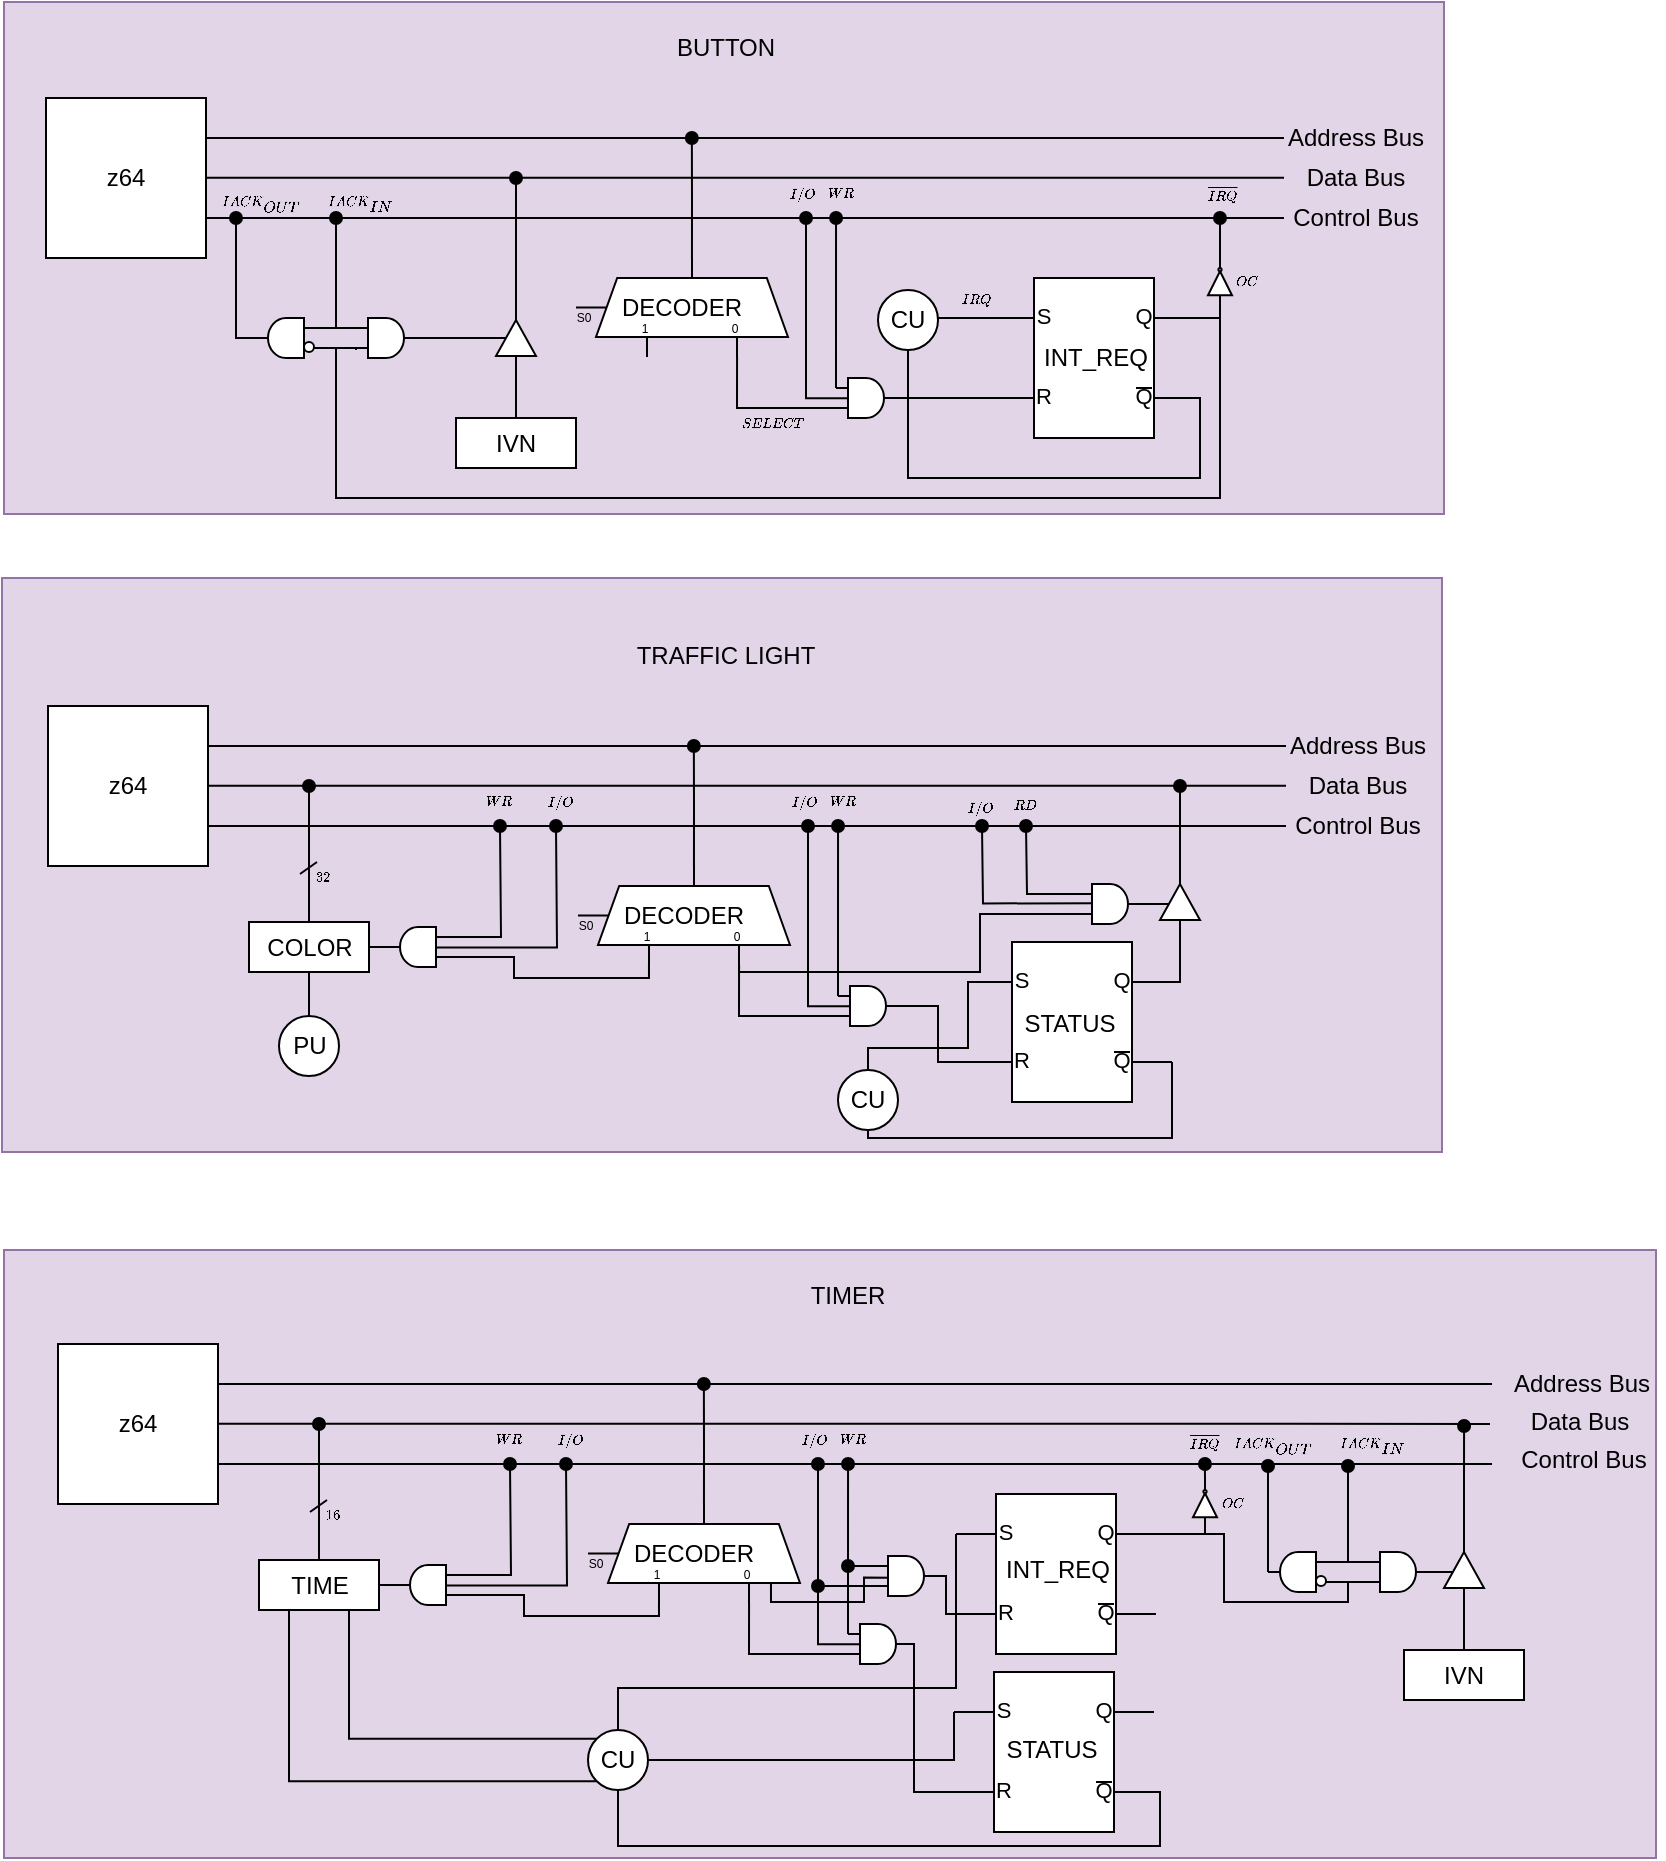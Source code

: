 <mxfile version="24.6.4" type="device">
  <diagram name="Page-1" id="BMsLtdky9-Eu2m9CjBIF">
    <mxGraphModel dx="534" dy="228" grid="0" gridSize="2" guides="1" tooltips="1" connect="1" arrows="1" fold="1" page="0" pageScale="1" pageWidth="850" pageHeight="1100" math="1" shadow="0">
      <root>
        <mxCell id="0" />
        <mxCell id="1" parent="0" />
        <mxCell id="cthAjJGqaLLZOzj8Ev1N-224" value="" style="rounded=0;whiteSpace=wrap;html=1;fillColor=#e1d5e7;strokeColor=#9673a6;" parent="1" vertex="1">
          <mxGeometry x="64" y="736" width="826" height="304" as="geometry" />
        </mxCell>
        <mxCell id="cthAjJGqaLLZOzj8Ev1N-72" value="" style="rounded=0;whiteSpace=wrap;html=1;fillColor=#e1d5e7;strokeColor=#9673a6;" parent="1" vertex="1">
          <mxGeometry x="64" y="112" width="720" height="256" as="geometry" />
        </mxCell>
        <mxCell id="cthAjJGqaLLZOzj8Ev1N-9" style="edgeStyle=orthogonalEdgeStyle;rounded=0;orthogonalLoop=1;jettySize=auto;html=1;exitX=1;exitY=0.75;exitDx=0;exitDy=0;endArrow=none;endFill=0;" parent="1" source="cthAjJGqaLLZOzj8Ev1N-1" edge="1">
          <mxGeometry relative="1" as="geometry">
            <mxPoint x="704" y="220" as="targetPoint" />
          </mxGeometry>
        </mxCell>
        <mxCell id="cthAjJGqaLLZOzj8Ev1N-10" style="edgeStyle=orthogonalEdgeStyle;rounded=0;orthogonalLoop=1;jettySize=auto;html=1;endArrow=none;endFill=0;" parent="1" edge="1">
          <mxGeometry relative="1" as="geometry">
            <mxPoint x="655" y="199.85" as="targetPoint" />
            <mxPoint x="116" y="199.85" as="sourcePoint" />
            <Array as="points">
              <mxPoint x="704" y="199.85" />
            </Array>
          </mxGeometry>
        </mxCell>
        <mxCell id="cthAjJGqaLLZOzj8Ev1N-11" style="edgeStyle=orthogonalEdgeStyle;rounded=0;orthogonalLoop=1;jettySize=auto;html=1;exitX=1;exitY=0.25;exitDx=0;exitDy=0;endArrow=none;endFill=0;" parent="1" source="cthAjJGqaLLZOzj8Ev1N-1" edge="1">
          <mxGeometry relative="1" as="geometry">
            <mxPoint x="704" y="180" as="targetPoint" />
          </mxGeometry>
        </mxCell>
        <mxCell id="cthAjJGqaLLZOzj8Ev1N-1" value="z64" style="rounded=0;whiteSpace=wrap;html=1;" parent="1" vertex="1">
          <mxGeometry x="85" y="160" width="80" height="80" as="geometry" />
        </mxCell>
        <mxCell id="cthAjJGqaLLZOzj8Ev1N-6" value="Address Bus" style="text;html=1;align=center;verticalAlign=middle;whiteSpace=wrap;rounded=0;" parent="1" vertex="1">
          <mxGeometry x="700" y="170" width="80" height="20" as="geometry" />
        </mxCell>
        <mxCell id="cthAjJGqaLLZOzj8Ev1N-7" value="Data Bus" style="text;html=1;align=center;verticalAlign=middle;whiteSpace=wrap;rounded=0;" parent="1" vertex="1">
          <mxGeometry x="700" y="190" width="80" height="20" as="geometry" />
        </mxCell>
        <mxCell id="cthAjJGqaLLZOzj8Ev1N-8" value="Control Bus" style="text;html=1;align=center;verticalAlign=middle;whiteSpace=wrap;rounded=0;" parent="1" vertex="1">
          <mxGeometry x="700" y="210" width="80" height="20" as="geometry" />
        </mxCell>
        <mxCell id="cthAjJGqaLLZOzj8Ev1N-30" style="edgeStyle=orthogonalEdgeStyle;rounded=0;orthogonalLoop=1;jettySize=auto;html=1;endArrow=oval;endFill=1;" parent="1" source="cthAjJGqaLLZOzj8Ev1N-12" edge="1">
          <mxGeometry relative="1" as="geometry">
            <mxPoint x="180.0" y="220" as="targetPoint" />
            <Array as="points">
              <mxPoint x="180" y="280" />
            </Array>
          </mxGeometry>
        </mxCell>
        <mxCell id="cthAjJGqaLLZOzj8Ev1N-12" value="" style="verticalLabelPosition=bottom;shadow=0;dashed=0;align=center;html=1;verticalAlign=top;shape=mxgraph.electrical.logic_gates.logic_gate;operation=and;direction=west;" parent="1" vertex="1">
          <mxGeometry x="190" y="270" width="30" height="20" as="geometry" />
        </mxCell>
        <mxCell id="cthAjJGqaLLZOzj8Ev1N-31" style="edgeStyle=orthogonalEdgeStyle;rounded=0;orthogonalLoop=1;jettySize=auto;html=1;exitX=0;exitY=0.25;exitDx=0;exitDy=0;exitPerimeter=0;endArrow=oval;endFill=1;" parent="1" source="cthAjJGqaLLZOzj8Ev1N-13" edge="1">
          <mxGeometry relative="1" as="geometry">
            <mxPoint x="230" y="220" as="targetPoint" />
            <Array as="points">
              <mxPoint x="230" y="275" />
            </Array>
          </mxGeometry>
        </mxCell>
        <mxCell id="cthAjJGqaLLZOzj8Ev1N-13" value="" style="verticalLabelPosition=bottom;shadow=0;dashed=0;align=center;html=1;verticalAlign=top;shape=mxgraph.electrical.logic_gates.logic_gate;operation=and;direction=east;" parent="1" vertex="1">
          <mxGeometry x="240" y="270" width="30" height="20" as="geometry" />
        </mxCell>
        <mxCell id="cthAjJGqaLLZOzj8Ev1N-18" style="edgeStyle=orthogonalEdgeStyle;rounded=0;orthogonalLoop=1;jettySize=auto;html=1;endArrow=oval;endFill=1;" parent="1" source="cthAjJGqaLLZOzj8Ev1N-15" edge="1">
          <mxGeometry relative="1" as="geometry">
            <mxPoint x="320" y="200" as="targetPoint" />
          </mxGeometry>
        </mxCell>
        <mxCell id="cthAjJGqaLLZOzj8Ev1N-21" style="edgeStyle=orthogonalEdgeStyle;rounded=0;orthogonalLoop=1;jettySize=auto;html=1;exitX=0;exitY=0.5;exitDx=0;exitDy=0;entryX=0.5;entryY=0;entryDx=0;entryDy=0;endArrow=none;endFill=0;" parent="1" source="cthAjJGqaLLZOzj8Ev1N-15" target="cthAjJGqaLLZOzj8Ev1N-19" edge="1">
          <mxGeometry relative="1" as="geometry" />
        </mxCell>
        <mxCell id="cthAjJGqaLLZOzj8Ev1N-15" value="" style="verticalLabelPosition=bottom;shadow=0;dashed=0;align=center;html=1;verticalAlign=top;shape=mxgraph.electrical.logic_gates.buffer2;direction=north;" parent="1" vertex="1">
          <mxGeometry x="310" y="265" width="20" height="30" as="geometry" />
        </mxCell>
        <mxCell id="cthAjJGqaLLZOzj8Ev1N-19" value="IVN" style="rounded=0;whiteSpace=wrap;html=1;" parent="1" vertex="1">
          <mxGeometry x="290" y="320" width="60" height="25" as="geometry" />
        </mxCell>
        <mxCell id="cthAjJGqaLLZOzj8Ev1N-26" value="" style="ellipse;whiteSpace=wrap;html=1;aspect=fixed;" parent="1" vertex="1">
          <mxGeometry x="214" y="282" width="5" height="5" as="geometry" />
        </mxCell>
        <mxCell id="cthAjJGqaLLZOzj8Ev1N-27" style="edgeStyle=orthogonalEdgeStyle;rounded=0;orthogonalLoop=1;jettySize=auto;html=1;exitX=0;exitY=0.75;exitDx=0;exitDy=0;exitPerimeter=0;entryX=0;entryY=0.25;entryDx=0;entryDy=0;entryPerimeter=0;endArrow=none;endFill=0;" parent="1" source="cthAjJGqaLLZOzj8Ev1N-12" target="cthAjJGqaLLZOzj8Ev1N-13" edge="1">
          <mxGeometry relative="1" as="geometry" />
        </mxCell>
        <mxCell id="cthAjJGqaLLZOzj8Ev1N-29" style="edgeStyle=orthogonalEdgeStyle;rounded=0;orthogonalLoop=1;jettySize=auto;html=1;endArrow=none;endFill=0;" parent="1" source="cthAjJGqaLLZOzj8Ev1N-13" edge="1">
          <mxGeometry relative="1" as="geometry">
            <mxPoint x="315" y="280" as="targetPoint" />
          </mxGeometry>
        </mxCell>
        <mxCell id="cthAjJGqaLLZOzj8Ev1N-34" value="$$IACK_{IN}$$" style="text;html=1;align=center;verticalAlign=middle;whiteSpace=wrap;rounded=0;fontSize=6;" parent="1" vertex="1">
          <mxGeometry x="225" y="205" width="35" height="15" as="geometry" />
        </mxCell>
        <mxCell id="cthAjJGqaLLZOzj8Ev1N-35" value="$$IACK_{OUT}$$" style="text;html=1;align=center;verticalAlign=middle;whiteSpace=wrap;rounded=0;fontSize=6;" parent="1" vertex="1">
          <mxGeometry x="175" y="205" width="35" height="15" as="geometry" />
        </mxCell>
        <mxCell id="cthAjJGqaLLZOzj8Ev1N-37" style="edgeStyle=orthogonalEdgeStyle;rounded=0;orthogonalLoop=1;jettySize=auto;html=1;exitX=0;exitY=0.453;exitDx=0;exitDy=0;exitPerimeter=0;endArrow=oval;endFill=1;" parent="1" source="cthAjJGqaLLZOzj8Ev1N-36" edge="1">
          <mxGeometry relative="1" as="geometry">
            <mxPoint x="407.93" y="180" as="targetPoint" />
          </mxGeometry>
        </mxCell>
        <mxCell id="cthAjJGqaLLZOzj8Ev1N-36" value="DECODER" style="shadow=0;dashed=0;align=center;html=1;strokeWidth=1;shape=mxgraph.electrical.abstract.mux2;operation=demux;whiteSpace=wrap;direction=south;" parent="1" vertex="1">
          <mxGeometry x="350" y="240" width="106" height="49.5" as="geometry" />
        </mxCell>
        <mxCell id="cthAjJGqaLLZOzj8Ev1N-40" style="edgeStyle=orthogonalEdgeStyle;rounded=0;orthogonalLoop=1;jettySize=auto;html=1;exitX=0;exitY=0.25;exitDx=0;exitDy=0;exitPerimeter=0;endArrow=oval;endFill=1;" parent="1" source="cthAjJGqaLLZOzj8Ev1N-38" edge="1">
          <mxGeometry relative="1" as="geometry">
            <mxPoint x="480.023" y="220" as="targetPoint" />
            <Array as="points">
              <mxPoint x="480" y="285" />
              <mxPoint x="480" y="285" />
            </Array>
          </mxGeometry>
        </mxCell>
        <mxCell id="cthAjJGqaLLZOzj8Ev1N-41" style="edgeStyle=orthogonalEdgeStyle;rounded=0;orthogonalLoop=1;jettySize=auto;html=1;exitX=0.226;exitY=0.505;exitDx=0;exitDy=0;exitPerimeter=0;endArrow=oval;endFill=1;" parent="1" source="cthAjJGqaLLZOzj8Ev1N-38" edge="1">
          <mxGeometry relative="1" as="geometry">
            <mxPoint x="465" y="220" as="targetPoint" />
            <Array as="points">
              <mxPoint x="465" y="310" />
              <mxPoint x="465" y="220" />
            </Array>
          </mxGeometry>
        </mxCell>
        <mxCell id="cthAjJGqaLLZOzj8Ev1N-38" value="" style="verticalLabelPosition=bottom;shadow=0;dashed=0;align=center;html=1;verticalAlign=top;shape=mxgraph.electrical.logic_gates.logic_gate;operation=and;direction=east;" parent="1" vertex="1">
          <mxGeometry x="480" y="300" width="30" height="20" as="geometry" />
        </mxCell>
        <mxCell id="cthAjJGqaLLZOzj8Ev1N-39" style="edgeStyle=orthogonalEdgeStyle;rounded=0;orthogonalLoop=1;jettySize=auto;html=1;exitX=1;exitY=0.212;exitDx=0;exitDy=3;exitPerimeter=0;entryX=0;entryY=0.75;entryDx=0;entryDy=0;entryPerimeter=0;endArrow=none;endFill=0;" parent="1" source="cthAjJGqaLLZOzj8Ev1N-36" target="cthAjJGqaLLZOzj8Ev1N-38" edge="1">
          <mxGeometry relative="1" as="geometry">
            <Array as="points">
              <mxPoint x="431" y="315" />
            </Array>
          </mxGeometry>
        </mxCell>
        <mxCell id="cthAjJGqaLLZOzj8Ev1N-42" value="$$I/O$$" style="text;html=1;align=center;verticalAlign=middle;whiteSpace=wrap;rounded=0;fontSize=6;" parent="1" vertex="1">
          <mxGeometry x="456" y="200" width="15" height="15" as="geometry" />
        </mxCell>
        <mxCell id="cthAjJGqaLLZOzj8Ev1N-43" value="$$WR$$" style="text;html=1;align=center;verticalAlign=middle;whiteSpace=wrap;rounded=0;fontSize=6;" parent="1" vertex="1">
          <mxGeometry x="475" y="200" width="15" height="15" as="geometry" />
        </mxCell>
        <mxCell id="cthAjJGqaLLZOzj8Ev1N-45" value="CU" style="ellipse;whiteSpace=wrap;html=1;aspect=fixed;" parent="1" vertex="1">
          <mxGeometry x="501" y="256" width="30" height="30" as="geometry" />
        </mxCell>
        <mxCell id="ZX_XIy4q1UFJ7PrPZikp-1" style="edgeStyle=orthogonalEdgeStyle;rounded=0;orthogonalLoop=1;jettySize=auto;html=1;exitX=1;exitY=0.75;exitDx=0;exitDy=0;exitPerimeter=0;entryX=0.5;entryY=1;entryDx=0;entryDy=0;endArrow=none;endFill=0;" edge="1" parent="1" source="cthAjJGqaLLZOzj8Ev1N-47" target="cthAjJGqaLLZOzj8Ev1N-45">
          <mxGeometry relative="1" as="geometry">
            <Array as="points">
              <mxPoint x="662" y="310" />
              <mxPoint x="662" y="350" />
              <mxPoint x="516" y="350" />
            </Array>
          </mxGeometry>
        </mxCell>
        <mxCell id="cthAjJGqaLLZOzj8Ev1N-47" value="" style="verticalLabelPosition=bottom;shadow=0;dashed=0;align=center;html=1;verticalAlign=top;shape=mxgraph.electrical.logic_gates.rs_latch;" parent="1" vertex="1">
          <mxGeometry x="559" y="250" width="100" height="80" as="geometry" />
        </mxCell>
        <mxCell id="cthAjJGqaLLZOzj8Ev1N-48" style="edgeStyle=orthogonalEdgeStyle;rounded=0;orthogonalLoop=1;jettySize=auto;html=1;entryX=0;entryY=0.75;entryDx=0;entryDy=0;entryPerimeter=0;endArrow=none;endFill=0;" parent="1" source="cthAjJGqaLLZOzj8Ev1N-38" target="cthAjJGqaLLZOzj8Ev1N-47" edge="1">
          <mxGeometry relative="1" as="geometry" />
        </mxCell>
        <mxCell id="cthAjJGqaLLZOzj8Ev1N-49" style="edgeStyle=orthogonalEdgeStyle;rounded=0;orthogonalLoop=1;jettySize=auto;html=1;entryX=0;entryY=0.25;entryDx=0;entryDy=0;entryPerimeter=0;endArrow=none;endFill=0;" parent="1" source="cthAjJGqaLLZOzj8Ev1N-45" target="cthAjJGqaLLZOzj8Ev1N-47" edge="1">
          <mxGeometry relative="1" as="geometry">
            <Array as="points">
              <mxPoint x="546" y="270" />
              <mxPoint x="546" y="270" />
            </Array>
          </mxGeometry>
        </mxCell>
        <mxCell id="cthAjJGqaLLZOzj8Ev1N-52" value="$$IRQ$$" style="text;html=1;align=center;verticalAlign=middle;whiteSpace=wrap;rounded=0;fontSize=6;" parent="1" vertex="1">
          <mxGeometry x="543" y="253" width="15" height="15" as="geometry" />
        </mxCell>
        <mxCell id="cthAjJGqaLLZOzj8Ev1N-58" style="edgeStyle=orthogonalEdgeStyle;rounded=0;orthogonalLoop=1;jettySize=auto;html=1;exitX=0;exitY=0.25;exitDx=0;exitDy=0;exitPerimeter=0;entryX=0;entryY=0.8;entryDx=0;entryDy=0;entryPerimeter=0;endArrow=none;endFill=0;" parent="1" source="cthAjJGqaLLZOzj8Ev1N-12" target="cthAjJGqaLLZOzj8Ev1N-13" edge="1">
          <mxGeometry relative="1" as="geometry" />
        </mxCell>
        <mxCell id="cthAjJGqaLLZOzj8Ev1N-62" style="edgeStyle=orthogonalEdgeStyle;rounded=0;orthogonalLoop=1;jettySize=auto;html=1;exitX=0;exitY=0.75;exitDx=0;exitDy=0;exitPerimeter=0;entryX=1;entryY=0.25;entryDx=0;entryDy=0;entryPerimeter=0;endArrow=none;endFill=0;" parent="1" source="cthAjJGqaLLZOzj8Ev1N-13" target="cthAjJGqaLLZOzj8Ev1N-47" edge="1">
          <mxGeometry relative="1" as="geometry">
            <Array as="points">
              <mxPoint x="230" y="285" />
              <mxPoint x="230" y="360" />
              <mxPoint x="672" y="360" />
              <mxPoint x="672" y="270" />
            </Array>
          </mxGeometry>
        </mxCell>
        <mxCell id="cthAjJGqaLLZOzj8Ev1N-67" style="edgeStyle=orthogonalEdgeStyle;rounded=0;orthogonalLoop=1;jettySize=auto;html=1;endArrow=oval;endFill=1;" parent="1" source="cthAjJGqaLLZOzj8Ev1N-63" edge="1">
          <mxGeometry relative="1" as="geometry">
            <mxPoint x="672" y="220" as="targetPoint" />
          </mxGeometry>
        </mxCell>
        <mxCell id="cthAjJGqaLLZOzj8Ev1N-63" value="" style="verticalLabelPosition=bottom;shadow=0;dashed=0;align=center;html=1;verticalAlign=top;shape=mxgraph.electrical.logic_gates.inverter_2;direction=north;" parent="1" vertex="1">
          <mxGeometry x="666" y="242" width="12" height="20" as="geometry" />
        </mxCell>
        <mxCell id="cthAjJGqaLLZOzj8Ev1N-64" style="edgeStyle=orthogonalEdgeStyle;rounded=0;orthogonalLoop=1;jettySize=auto;html=1;exitX=1;exitY=0.25;exitDx=0;exitDy=0;exitPerimeter=0;entryX=0;entryY=0.5;entryDx=0;entryDy=0;entryPerimeter=0;endArrow=none;endFill=0;" parent="1" source="cthAjJGqaLLZOzj8Ev1N-47" target="cthAjJGqaLLZOzj8Ev1N-63" edge="1">
          <mxGeometry relative="1" as="geometry" />
        </mxCell>
        <mxCell id="cthAjJGqaLLZOzj8Ev1N-68" value="$$OC$$" style="text;html=1;align=center;verticalAlign=middle;whiteSpace=wrap;rounded=0;fontSize=6;" parent="1" vertex="1">
          <mxGeometry x="678" y="244.5" width="15" height="15" as="geometry" />
        </mxCell>
        <mxCell id="cthAjJGqaLLZOzj8Ev1N-69" value="$$\overline{IRQ}$$" style="text;html=1;align=center;verticalAlign=middle;whiteSpace=wrap;rounded=0;fontSize=6;" parent="1" vertex="1">
          <mxGeometry x="666" y="200" width="15" height="15" as="geometry" />
        </mxCell>
        <mxCell id="cthAjJGqaLLZOzj8Ev1N-71" value="$$SELECT$$" style="text;html=1;align=center;verticalAlign=middle;whiteSpace=wrap;rounded=0;fontSize=6;" parent="1" vertex="1">
          <mxGeometry x="441" y="315" width="15" height="15" as="geometry" />
        </mxCell>
        <mxCell id="cthAjJGqaLLZOzj8Ev1N-73" value="BUTTON" style="text;html=1;align=center;verticalAlign=middle;whiteSpace=wrap;rounded=0;" parent="1" vertex="1">
          <mxGeometry x="395" y="120" width="60" height="30" as="geometry" />
        </mxCell>
        <mxCell id="cthAjJGqaLLZOzj8Ev1N-74" value="" style="rounded=0;whiteSpace=wrap;html=1;fillColor=#e1d5e7;strokeColor=#9673a6;" parent="1" vertex="1">
          <mxGeometry x="63" y="400" width="720" height="287" as="geometry" />
        </mxCell>
        <mxCell id="cthAjJGqaLLZOzj8Ev1N-75" style="edgeStyle=orthogonalEdgeStyle;rounded=0;orthogonalLoop=1;jettySize=auto;html=1;exitX=1;exitY=0.75;exitDx=0;exitDy=0;endArrow=none;endFill=0;" parent="1" source="cthAjJGqaLLZOzj8Ev1N-78" edge="1">
          <mxGeometry relative="1" as="geometry">
            <mxPoint x="705" y="524" as="targetPoint" />
          </mxGeometry>
        </mxCell>
        <mxCell id="cthAjJGqaLLZOzj8Ev1N-76" style="edgeStyle=orthogonalEdgeStyle;rounded=0;orthogonalLoop=1;jettySize=auto;html=1;endArrow=none;endFill=0;" parent="1" edge="1">
          <mxGeometry relative="1" as="geometry">
            <mxPoint x="656" y="503.85" as="targetPoint" />
            <mxPoint x="117" y="503.85" as="sourcePoint" />
            <Array as="points">
              <mxPoint x="705" y="503.85" />
            </Array>
          </mxGeometry>
        </mxCell>
        <mxCell id="cthAjJGqaLLZOzj8Ev1N-77" style="edgeStyle=orthogonalEdgeStyle;rounded=0;orthogonalLoop=1;jettySize=auto;html=1;exitX=1;exitY=0.25;exitDx=0;exitDy=0;endArrow=none;endFill=0;" parent="1" source="cthAjJGqaLLZOzj8Ev1N-78" edge="1">
          <mxGeometry relative="1" as="geometry">
            <mxPoint x="705" y="484" as="targetPoint" />
          </mxGeometry>
        </mxCell>
        <mxCell id="cthAjJGqaLLZOzj8Ev1N-78" value="z64" style="rounded=0;whiteSpace=wrap;html=1;" parent="1" vertex="1">
          <mxGeometry x="86" y="464" width="80" height="80" as="geometry" />
        </mxCell>
        <mxCell id="cthAjJGqaLLZOzj8Ev1N-79" value="Address Bus" style="text;html=1;align=center;verticalAlign=middle;whiteSpace=wrap;rounded=0;" parent="1" vertex="1">
          <mxGeometry x="701" y="474" width="80" height="20" as="geometry" />
        </mxCell>
        <mxCell id="cthAjJGqaLLZOzj8Ev1N-80" value="Data Bus" style="text;html=1;align=center;verticalAlign=middle;whiteSpace=wrap;rounded=0;" parent="1" vertex="1">
          <mxGeometry x="701" y="494" width="80" height="20" as="geometry" />
        </mxCell>
        <mxCell id="cthAjJGqaLLZOzj8Ev1N-81" value="Control Bus" style="text;html=1;align=center;verticalAlign=middle;whiteSpace=wrap;rounded=0;" parent="1" vertex="1">
          <mxGeometry x="701" y="514" width="80" height="20" as="geometry" />
        </mxCell>
        <mxCell id="cthAjJGqaLLZOzj8Ev1N-121" style="edgeStyle=orthogonalEdgeStyle;rounded=0;orthogonalLoop=1;jettySize=auto;html=1;exitX=1;exitY=0.5;exitDx=0;exitDy=0;exitPerimeter=0;entryX=1;entryY=0.5;entryDx=0;entryDy=0;endArrow=none;endFill=0;" parent="1" source="cthAjJGqaLLZOzj8Ev1N-85" target="cthAjJGqaLLZOzj8Ev1N-117" edge="1">
          <mxGeometry relative="1" as="geometry" />
        </mxCell>
        <mxCell id="cthAjJGqaLLZOzj8Ev1N-125" style="edgeStyle=orthogonalEdgeStyle;rounded=0;orthogonalLoop=1;jettySize=auto;html=1;exitX=0.258;exitY=0.487;exitDx=0;exitDy=0;exitPerimeter=0;endArrow=oval;endFill=1;" parent="1" source="cthAjJGqaLLZOzj8Ev1N-85" edge="1">
          <mxGeometry relative="1" as="geometry">
            <mxPoint x="340" y="524" as="targetPoint" />
          </mxGeometry>
        </mxCell>
        <mxCell id="cthAjJGqaLLZOzj8Ev1N-126" style="edgeStyle=orthogonalEdgeStyle;rounded=0;orthogonalLoop=1;jettySize=auto;html=1;exitX=0;exitY=0.75;exitDx=0;exitDy=0;exitPerimeter=0;endArrow=oval;endFill=1;" parent="1" source="cthAjJGqaLLZOzj8Ev1N-85" edge="1">
          <mxGeometry relative="1" as="geometry">
            <mxPoint x="312" y="524" as="targetPoint" />
          </mxGeometry>
        </mxCell>
        <mxCell id="cthAjJGqaLLZOzj8Ev1N-85" value="" style="verticalLabelPosition=bottom;shadow=0;dashed=0;align=center;html=1;verticalAlign=top;shape=mxgraph.electrical.logic_gates.logic_gate;operation=and;direction=west;" parent="1" vertex="1">
          <mxGeometry x="256" y="574.5" width="30" height="20" as="geometry" />
        </mxCell>
        <mxCell id="cthAjJGqaLLZOzj8Ev1N-95" style="edgeStyle=orthogonalEdgeStyle;rounded=0;orthogonalLoop=1;jettySize=auto;html=1;exitX=0;exitY=0.453;exitDx=0;exitDy=0;exitPerimeter=0;endArrow=oval;endFill=1;" parent="1" source="cthAjJGqaLLZOzj8Ev1N-96" edge="1">
          <mxGeometry relative="1" as="geometry">
            <mxPoint x="408.93" y="484" as="targetPoint" />
          </mxGeometry>
        </mxCell>
        <mxCell id="cthAjJGqaLLZOzj8Ev1N-96" value="DECODER" style="shadow=0;dashed=0;align=center;html=1;strokeWidth=1;shape=mxgraph.electrical.abstract.mux2;operation=demux;whiteSpace=wrap;direction=south;" parent="1" vertex="1">
          <mxGeometry x="351" y="544" width="106" height="49.5" as="geometry" />
        </mxCell>
        <mxCell id="cthAjJGqaLLZOzj8Ev1N-97" style="edgeStyle=orthogonalEdgeStyle;rounded=0;orthogonalLoop=1;jettySize=auto;html=1;exitX=0;exitY=0.25;exitDx=0;exitDy=0;exitPerimeter=0;endArrow=oval;endFill=1;" parent="1" source="cthAjJGqaLLZOzj8Ev1N-99" edge="1">
          <mxGeometry relative="1" as="geometry">
            <mxPoint x="481.023" y="524" as="targetPoint" />
            <Array as="points">
              <mxPoint x="481" y="589" />
              <mxPoint x="481" y="589" />
            </Array>
          </mxGeometry>
        </mxCell>
        <mxCell id="cthAjJGqaLLZOzj8Ev1N-98" style="edgeStyle=orthogonalEdgeStyle;rounded=0;orthogonalLoop=1;jettySize=auto;html=1;exitX=0.226;exitY=0.505;exitDx=0;exitDy=0;exitPerimeter=0;endArrow=oval;endFill=1;" parent="1" source="cthAjJGqaLLZOzj8Ev1N-99" edge="1">
          <mxGeometry relative="1" as="geometry">
            <mxPoint x="466" y="524" as="targetPoint" />
            <Array as="points">
              <mxPoint x="466" y="614" />
              <mxPoint x="466" y="524" />
            </Array>
          </mxGeometry>
        </mxCell>
        <mxCell id="cthAjJGqaLLZOzj8Ev1N-99" value="" style="verticalLabelPosition=bottom;shadow=0;dashed=0;align=center;html=1;verticalAlign=top;shape=mxgraph.electrical.logic_gates.logic_gate;operation=and;direction=east;" parent="1" vertex="1">
          <mxGeometry x="481" y="604" width="30" height="20" as="geometry" />
        </mxCell>
        <mxCell id="cthAjJGqaLLZOzj8Ev1N-100" style="edgeStyle=orthogonalEdgeStyle;rounded=0;orthogonalLoop=1;jettySize=auto;html=1;exitX=1;exitY=0.212;exitDx=0;exitDy=3;exitPerimeter=0;entryX=0;entryY=0.75;entryDx=0;entryDy=0;entryPerimeter=0;endArrow=none;endFill=0;" parent="1" source="cthAjJGqaLLZOzj8Ev1N-96" target="cthAjJGqaLLZOzj8Ev1N-99" edge="1">
          <mxGeometry relative="1" as="geometry">
            <Array as="points">
              <mxPoint x="432" y="619" />
            </Array>
          </mxGeometry>
        </mxCell>
        <mxCell id="cthAjJGqaLLZOzj8Ev1N-101" value="$$I/O$$" style="text;html=1;align=center;verticalAlign=middle;whiteSpace=wrap;rounded=0;fontSize=6;" parent="1" vertex="1">
          <mxGeometry x="457" y="504" width="15" height="15" as="geometry" />
        </mxCell>
        <mxCell id="cthAjJGqaLLZOzj8Ev1N-102" value="$$WR$$" style="text;html=1;align=center;verticalAlign=middle;whiteSpace=wrap;rounded=0;fontSize=6;" parent="1" vertex="1">
          <mxGeometry x="476" y="504" width="15" height="15" as="geometry" />
        </mxCell>
        <mxCell id="cthAjJGqaLLZOzj8Ev1N-103" value="CU" style="ellipse;whiteSpace=wrap;html=1;aspect=fixed;" parent="1" vertex="1">
          <mxGeometry x="481" y="646" width="30" height="30" as="geometry" />
        </mxCell>
        <mxCell id="cthAjJGqaLLZOzj8Ev1N-134" style="edgeStyle=orthogonalEdgeStyle;rounded=0;orthogonalLoop=1;jettySize=auto;html=1;exitX=1;exitY=0.75;exitDx=0;exitDy=0;exitPerimeter=0;entryX=0.5;entryY=1;entryDx=0;entryDy=0;endArrow=none;endFill=0;" parent="1" source="cthAjJGqaLLZOzj8Ev1N-104" target="cthAjJGqaLLZOzj8Ev1N-103" edge="1">
          <mxGeometry relative="1" as="geometry">
            <Array as="points">
              <mxPoint x="648" y="680" />
              <mxPoint x="496" y="680" />
            </Array>
          </mxGeometry>
        </mxCell>
        <mxCell id="cthAjJGqaLLZOzj8Ev1N-104" value="" style="verticalLabelPosition=bottom;shadow=0;dashed=0;align=center;html=1;verticalAlign=top;shape=mxgraph.electrical.logic_gates.rs_latch;" parent="1" vertex="1">
          <mxGeometry x="548" y="582" width="100" height="80" as="geometry" />
        </mxCell>
        <mxCell id="cthAjJGqaLLZOzj8Ev1N-105" style="edgeStyle=orthogonalEdgeStyle;rounded=0;orthogonalLoop=1;jettySize=auto;html=1;entryX=0;entryY=0.75;entryDx=0;entryDy=0;entryPerimeter=0;endArrow=none;endFill=0;" parent="1" source="cthAjJGqaLLZOzj8Ev1N-99" target="cthAjJGqaLLZOzj8Ev1N-104" edge="1">
          <mxGeometry relative="1" as="geometry" />
        </mxCell>
        <mxCell id="cthAjJGqaLLZOzj8Ev1N-106" style="edgeStyle=orthogonalEdgeStyle;rounded=0;orthogonalLoop=1;jettySize=auto;html=1;entryX=0;entryY=0.25;entryDx=0;entryDy=0;entryPerimeter=0;endArrow=none;endFill=0;" parent="1" source="cthAjJGqaLLZOzj8Ev1N-103" target="cthAjJGqaLLZOzj8Ev1N-104" edge="1">
          <mxGeometry relative="1" as="geometry">
            <Array as="points">
              <mxPoint x="496" y="635" />
              <mxPoint x="546" y="635" />
              <mxPoint x="546" y="602" />
            </Array>
          </mxGeometry>
        </mxCell>
        <mxCell id="cthAjJGqaLLZOzj8Ev1N-116" value="TRAFFIC LIGHT" style="text;html=1;align=center;verticalAlign=middle;whiteSpace=wrap;rounded=0;" parent="1" vertex="1">
          <mxGeometry x="353" y="424" width="144" height="30" as="geometry" />
        </mxCell>
        <mxCell id="cthAjJGqaLLZOzj8Ev1N-118" style="edgeStyle=orthogonalEdgeStyle;rounded=0;orthogonalLoop=1;jettySize=auto;html=1;endArrow=oval;endFill=1;" parent="1" source="cthAjJGqaLLZOzj8Ev1N-117" edge="1">
          <mxGeometry relative="1" as="geometry">
            <mxPoint x="216.5" y="504" as="targetPoint" />
          </mxGeometry>
        </mxCell>
        <mxCell id="cthAjJGqaLLZOzj8Ev1N-123" style="edgeStyle=orthogonalEdgeStyle;rounded=0;orthogonalLoop=1;jettySize=auto;html=1;exitX=0.5;exitY=1;exitDx=0;exitDy=0;entryX=0.5;entryY=0;entryDx=0;entryDy=0;endArrow=none;endFill=0;" parent="1" source="cthAjJGqaLLZOzj8Ev1N-117" target="cthAjJGqaLLZOzj8Ev1N-122" edge="1">
          <mxGeometry relative="1" as="geometry" />
        </mxCell>
        <mxCell id="cthAjJGqaLLZOzj8Ev1N-117" value="COLOR" style="rounded=0;whiteSpace=wrap;html=1;" parent="1" vertex="1">
          <mxGeometry x="186.5" y="572" width="60" height="25" as="geometry" />
        </mxCell>
        <mxCell id="cthAjJGqaLLZOzj8Ev1N-119" value="" style="endArrow=none;html=1;rounded=0;" parent="1" edge="1">
          <mxGeometry width="50" height="50" relative="1" as="geometry">
            <mxPoint x="212" y="548" as="sourcePoint" />
            <mxPoint x="220.5" y="542" as="targetPoint" />
          </mxGeometry>
        </mxCell>
        <mxCell id="cthAjJGqaLLZOzj8Ev1N-120" value="$$32$$" style="text;html=1;align=center;verticalAlign=middle;whiteSpace=wrap;rounded=0;fontSize=6;" parent="1" vertex="1">
          <mxGeometry x="216" y="542" width="15" height="15" as="geometry" />
        </mxCell>
        <mxCell id="cthAjJGqaLLZOzj8Ev1N-122" value="PU" style="ellipse;whiteSpace=wrap;html=1;aspect=fixed;" parent="1" vertex="1">
          <mxGeometry x="201.5" y="619" width="30" height="30" as="geometry" />
        </mxCell>
        <mxCell id="cthAjJGqaLLZOzj8Ev1N-124" style="edgeStyle=orthogonalEdgeStyle;rounded=0;orthogonalLoop=1;jettySize=auto;html=1;exitX=1;exitY=0.637;exitDx=0;exitDy=3;exitPerimeter=0;entryX=0;entryY=0.25;entryDx=0;entryDy=0;entryPerimeter=0;endArrow=none;endFill=0;" parent="1" source="cthAjJGqaLLZOzj8Ev1N-96" target="cthAjJGqaLLZOzj8Ev1N-85" edge="1">
          <mxGeometry relative="1" as="geometry">
            <Array as="points">
              <mxPoint x="386" y="600" />
              <mxPoint x="319" y="600" />
              <mxPoint x="319" y="590" />
            </Array>
          </mxGeometry>
        </mxCell>
        <mxCell id="cthAjJGqaLLZOzj8Ev1N-127" value="$$I/O$$" style="text;html=1;align=center;verticalAlign=middle;whiteSpace=wrap;rounded=0;fontSize=6;" parent="1" vertex="1">
          <mxGeometry x="335" y="504" width="15" height="15" as="geometry" />
        </mxCell>
        <mxCell id="cthAjJGqaLLZOzj8Ev1N-128" value="$$WR$$" style="text;html=1;align=center;verticalAlign=middle;whiteSpace=wrap;rounded=0;fontSize=6;" parent="1" vertex="1">
          <mxGeometry x="304" y="504" width="15" height="15" as="geometry" />
        </mxCell>
        <mxCell id="cthAjJGqaLLZOzj8Ev1N-133" style="edgeStyle=orthogonalEdgeStyle;rounded=0;orthogonalLoop=1;jettySize=auto;html=1;endArrow=oval;endFill=1;" parent="1" source="cthAjJGqaLLZOzj8Ev1N-131" edge="1">
          <mxGeometry relative="1" as="geometry">
            <mxPoint x="652" y="504" as="targetPoint" />
          </mxGeometry>
        </mxCell>
        <mxCell id="cthAjJGqaLLZOzj8Ev1N-132" style="edgeStyle=orthogonalEdgeStyle;rounded=0;orthogonalLoop=1;jettySize=auto;html=1;exitX=0;exitY=0.5;exitDx=0;exitDy=0;entryX=1;entryY=0.25;entryDx=0;entryDy=0;entryPerimeter=0;endArrow=none;endFill=0;" parent="1" source="cthAjJGqaLLZOzj8Ev1N-131" target="cthAjJGqaLLZOzj8Ev1N-104" edge="1">
          <mxGeometry relative="1" as="geometry">
            <Array as="points">
              <mxPoint x="652" y="602" />
            </Array>
          </mxGeometry>
        </mxCell>
        <mxCell id="cthAjJGqaLLZOzj8Ev1N-137" style="edgeStyle=orthogonalEdgeStyle;rounded=0;orthogonalLoop=1;jettySize=auto;html=1;endArrow=oval;endFill=1;exitX=0.241;exitY=0.483;exitDx=0;exitDy=0;exitPerimeter=0;" parent="1" source="cthAjJGqaLLZOzj8Ev1N-135" edge="1">
          <mxGeometry relative="1" as="geometry">
            <mxPoint x="553" y="524" as="targetPoint" />
          </mxGeometry>
        </mxCell>
        <mxCell id="cthAjJGqaLLZOzj8Ev1N-138" style="edgeStyle=orthogonalEdgeStyle;rounded=0;orthogonalLoop=1;jettySize=auto;html=1;exitX=0;exitY=0.25;exitDx=0;exitDy=0;exitPerimeter=0;endArrow=oval;endFill=1;" parent="1" source="cthAjJGqaLLZOzj8Ev1N-135" edge="1">
          <mxGeometry relative="1" as="geometry">
            <mxPoint x="575" y="524" as="targetPoint" />
          </mxGeometry>
        </mxCell>
        <mxCell id="cthAjJGqaLLZOzj8Ev1N-135" value="" style="verticalLabelPosition=bottom;shadow=0;dashed=0;align=center;html=1;verticalAlign=top;shape=mxgraph.electrical.logic_gates.logic_gate;operation=and;direction=east;" parent="1" vertex="1">
          <mxGeometry x="602" y="553" width="30" height="20" as="geometry" />
        </mxCell>
        <mxCell id="cthAjJGqaLLZOzj8Ev1N-136" style="edgeStyle=orthogonalEdgeStyle;rounded=0;orthogonalLoop=1;jettySize=auto;html=1;exitX=1;exitY=0.212;exitDx=0;exitDy=3;exitPerimeter=0;entryX=0;entryY=0.75;entryDx=0;entryDy=0;entryPerimeter=0;endArrow=none;endFill=0;" parent="1" source="cthAjJGqaLLZOzj8Ev1N-96" target="cthAjJGqaLLZOzj8Ev1N-135" edge="1">
          <mxGeometry relative="1" as="geometry">
            <Array as="points">
              <mxPoint x="432" y="597" />
              <mxPoint x="552" y="597" />
              <mxPoint x="552" y="568" />
            </Array>
          </mxGeometry>
        </mxCell>
        <mxCell id="cthAjJGqaLLZOzj8Ev1N-139" value="$$I/O$$" style="text;html=1;align=center;verticalAlign=middle;whiteSpace=wrap;rounded=0;fontSize=6;" parent="1" vertex="1">
          <mxGeometry x="545" y="507" width="15" height="15" as="geometry" />
        </mxCell>
        <mxCell id="cthAjJGqaLLZOzj8Ev1N-140" value="$$RD$$" style="text;html=1;align=center;verticalAlign=middle;whiteSpace=wrap;rounded=0;fontSize=6;" parent="1" vertex="1">
          <mxGeometry x="567" y="506" width="15" height="15" as="geometry" />
        </mxCell>
        <mxCell id="cthAjJGqaLLZOzj8Ev1N-141" style="edgeStyle=orthogonalEdgeStyle;rounded=0;orthogonalLoop=1;jettySize=auto;html=1;exitX=1;exitY=0.5;exitDx=0;exitDy=0;exitPerimeter=0;entryX=0.465;entryY=0.275;entryDx=0;entryDy=0;entryPerimeter=0;endArrow=none;endFill=0;" parent="1" source="cthAjJGqaLLZOzj8Ev1N-135" target="cthAjJGqaLLZOzj8Ev1N-131" edge="1">
          <mxGeometry relative="1" as="geometry" />
        </mxCell>
        <mxCell id="cthAjJGqaLLZOzj8Ev1N-131" value="" style="verticalLabelPosition=bottom;shadow=0;dashed=0;align=center;html=1;verticalAlign=top;shape=mxgraph.electrical.logic_gates.buffer2;direction=north;" parent="1" vertex="1">
          <mxGeometry x="642" y="547" width="20" height="30" as="geometry" />
        </mxCell>
        <mxCell id="cthAjJGqaLLZOzj8Ev1N-143" style="edgeStyle=orthogonalEdgeStyle;rounded=0;orthogonalLoop=1;jettySize=auto;html=1;exitX=1;exitY=0.75;exitDx=0;exitDy=0;endArrow=none;endFill=0;" parent="1" source="cthAjJGqaLLZOzj8Ev1N-146" edge="1">
          <mxGeometry relative="1" as="geometry">
            <mxPoint x="808" y="843" as="targetPoint" />
          </mxGeometry>
        </mxCell>
        <mxCell id="cthAjJGqaLLZOzj8Ev1N-144" style="edgeStyle=orthogonalEdgeStyle;rounded=0;orthogonalLoop=1;jettySize=auto;html=1;endArrow=none;endFill=0;" parent="1" edge="1">
          <mxGeometry relative="1" as="geometry">
            <mxPoint x="807" y="823" as="targetPoint" />
            <mxPoint x="122" y="822.85" as="sourcePoint" />
            <Array as="points">
              <mxPoint x="710" y="822.85" />
            </Array>
          </mxGeometry>
        </mxCell>
        <mxCell id="cthAjJGqaLLZOzj8Ev1N-145" style="edgeStyle=orthogonalEdgeStyle;rounded=0;orthogonalLoop=1;jettySize=auto;html=1;exitX=1;exitY=0.25;exitDx=0;exitDy=0;endArrow=none;endFill=0;" parent="1" source="cthAjJGqaLLZOzj8Ev1N-146" edge="1">
          <mxGeometry relative="1" as="geometry">
            <mxPoint x="808" y="803" as="targetPoint" />
          </mxGeometry>
        </mxCell>
        <mxCell id="cthAjJGqaLLZOzj8Ev1N-146" value="z64" style="rounded=0;whiteSpace=wrap;html=1;" parent="1" vertex="1">
          <mxGeometry x="91" y="783" width="80" height="80" as="geometry" />
        </mxCell>
        <mxCell id="cthAjJGqaLLZOzj8Ev1N-147" value="Address Bus" style="text;html=1;align=center;verticalAlign=middle;whiteSpace=wrap;rounded=0;" parent="1" vertex="1">
          <mxGeometry x="813" y="793" width="80" height="20" as="geometry" />
        </mxCell>
        <mxCell id="cthAjJGqaLLZOzj8Ev1N-148" value="Data Bus" style="text;html=1;align=center;verticalAlign=middle;whiteSpace=wrap;rounded=0;" parent="1" vertex="1">
          <mxGeometry x="812" y="812" width="80" height="20" as="geometry" />
        </mxCell>
        <mxCell id="cthAjJGqaLLZOzj8Ev1N-149" value="Control Bus" style="text;html=1;align=center;verticalAlign=middle;whiteSpace=wrap;rounded=0;" parent="1" vertex="1">
          <mxGeometry x="814" y="831" width="80" height="20" as="geometry" />
        </mxCell>
        <mxCell id="cthAjJGqaLLZOzj8Ev1N-150" style="edgeStyle=orthogonalEdgeStyle;rounded=0;orthogonalLoop=1;jettySize=auto;html=1;exitX=1;exitY=0.5;exitDx=0;exitDy=0;exitPerimeter=0;entryX=1;entryY=0.5;entryDx=0;entryDy=0;endArrow=none;endFill=0;" parent="1" source="cthAjJGqaLLZOzj8Ev1N-153" target="cthAjJGqaLLZOzj8Ev1N-170" edge="1">
          <mxGeometry relative="1" as="geometry" />
        </mxCell>
        <mxCell id="cthAjJGqaLLZOzj8Ev1N-151" style="edgeStyle=orthogonalEdgeStyle;rounded=0;orthogonalLoop=1;jettySize=auto;html=1;exitX=0.258;exitY=0.487;exitDx=0;exitDy=0;exitPerimeter=0;endArrow=oval;endFill=1;" parent="1" source="cthAjJGqaLLZOzj8Ev1N-153" edge="1">
          <mxGeometry relative="1" as="geometry">
            <mxPoint x="345" y="843" as="targetPoint" />
          </mxGeometry>
        </mxCell>
        <mxCell id="cthAjJGqaLLZOzj8Ev1N-152" style="edgeStyle=orthogonalEdgeStyle;rounded=0;orthogonalLoop=1;jettySize=auto;html=1;exitX=0;exitY=0.75;exitDx=0;exitDy=0;exitPerimeter=0;endArrow=oval;endFill=1;" parent="1" source="cthAjJGqaLLZOzj8Ev1N-153" edge="1">
          <mxGeometry relative="1" as="geometry">
            <mxPoint x="317" y="843" as="targetPoint" />
          </mxGeometry>
        </mxCell>
        <mxCell id="cthAjJGqaLLZOzj8Ev1N-153" value="" style="verticalLabelPosition=bottom;shadow=0;dashed=0;align=center;html=1;verticalAlign=top;shape=mxgraph.electrical.logic_gates.logic_gate;operation=and;direction=west;" parent="1" vertex="1">
          <mxGeometry x="261" y="893.5" width="30" height="20" as="geometry" />
        </mxCell>
        <mxCell id="cthAjJGqaLLZOzj8Ev1N-154" style="edgeStyle=orthogonalEdgeStyle;rounded=0;orthogonalLoop=1;jettySize=auto;html=1;exitX=0;exitY=0.453;exitDx=0;exitDy=0;exitPerimeter=0;endArrow=oval;endFill=1;" parent="1" source="cthAjJGqaLLZOzj8Ev1N-155" edge="1">
          <mxGeometry relative="1" as="geometry">
            <mxPoint x="413.93" y="803" as="targetPoint" />
          </mxGeometry>
        </mxCell>
        <mxCell id="cthAjJGqaLLZOzj8Ev1N-156" style="edgeStyle=orthogonalEdgeStyle;rounded=0;orthogonalLoop=1;jettySize=auto;html=1;exitX=0;exitY=0.25;exitDx=0;exitDy=0;exitPerimeter=0;endArrow=oval;endFill=1;" parent="1" source="cthAjJGqaLLZOzj8Ev1N-158" edge="1">
          <mxGeometry relative="1" as="geometry">
            <mxPoint x="486.023" y="843" as="targetPoint" />
            <Array as="points">
              <mxPoint x="486" y="908" />
              <mxPoint x="486" y="908" />
            </Array>
          </mxGeometry>
        </mxCell>
        <mxCell id="cthAjJGqaLLZOzj8Ev1N-157" style="edgeStyle=orthogonalEdgeStyle;rounded=0;orthogonalLoop=1;jettySize=auto;html=1;exitX=0.226;exitY=0.505;exitDx=0;exitDy=0;exitPerimeter=0;endArrow=oval;endFill=1;" parent="1" source="cthAjJGqaLLZOzj8Ev1N-158" edge="1">
          <mxGeometry relative="1" as="geometry">
            <mxPoint x="471" y="843" as="targetPoint" />
            <Array as="points">
              <mxPoint x="471" y="933" />
              <mxPoint x="471" y="843" />
            </Array>
          </mxGeometry>
        </mxCell>
        <mxCell id="cthAjJGqaLLZOzj8Ev1N-158" value="" style="verticalLabelPosition=bottom;shadow=0;dashed=0;align=center;html=1;verticalAlign=top;shape=mxgraph.electrical.logic_gates.logic_gate;operation=and;direction=east;" parent="1" vertex="1">
          <mxGeometry x="486" y="923" width="30" height="20" as="geometry" />
        </mxCell>
        <mxCell id="cthAjJGqaLLZOzj8Ev1N-159" style="edgeStyle=orthogonalEdgeStyle;rounded=0;orthogonalLoop=1;jettySize=auto;html=1;exitX=1;exitY=0.212;exitDx=0;exitDy=3;exitPerimeter=0;entryX=0;entryY=0.75;entryDx=0;entryDy=0;entryPerimeter=0;endArrow=none;endFill=0;" parent="1" source="cthAjJGqaLLZOzj8Ev1N-155" target="cthAjJGqaLLZOzj8Ev1N-158" edge="1">
          <mxGeometry relative="1" as="geometry">
            <Array as="points">
              <mxPoint x="437" y="938" />
            </Array>
          </mxGeometry>
        </mxCell>
        <mxCell id="cthAjJGqaLLZOzj8Ev1N-160" value="$$I/O$$" style="text;html=1;align=center;verticalAlign=middle;whiteSpace=wrap;rounded=0;fontSize=6;" parent="1" vertex="1">
          <mxGeometry x="462" y="823" width="15" height="15" as="geometry" />
        </mxCell>
        <mxCell id="cthAjJGqaLLZOzj8Ev1N-161" value="$$WR$$" style="text;html=1;align=center;verticalAlign=middle;whiteSpace=wrap;rounded=0;fontSize=6;" parent="1" vertex="1">
          <mxGeometry x="481" y="823" width="15" height="15" as="geometry" />
        </mxCell>
        <mxCell id="cthAjJGqaLLZOzj8Ev1N-202" style="edgeStyle=orthogonalEdgeStyle;rounded=0;orthogonalLoop=1;jettySize=auto;html=1;exitX=0;exitY=0;exitDx=0;exitDy=0;entryX=0.75;entryY=1;entryDx=0;entryDy=0;endArrow=none;endFill=0;" parent="1" source="cthAjJGqaLLZOzj8Ev1N-162" target="cthAjJGqaLLZOzj8Ev1N-170" edge="1">
          <mxGeometry relative="1" as="geometry" />
        </mxCell>
        <mxCell id="cthAjJGqaLLZOzj8Ev1N-203" style="edgeStyle=orthogonalEdgeStyle;rounded=0;orthogonalLoop=1;jettySize=auto;html=1;exitX=0;exitY=1;exitDx=0;exitDy=0;entryX=0.25;entryY=1;entryDx=0;entryDy=0;endArrow=none;endFill=0;" parent="1" source="cthAjJGqaLLZOzj8Ev1N-162" target="cthAjJGqaLLZOzj8Ev1N-170" edge="1">
          <mxGeometry relative="1" as="geometry" />
        </mxCell>
        <mxCell id="cthAjJGqaLLZOzj8Ev1N-162" value="CU" style="ellipse;whiteSpace=wrap;html=1;aspect=fixed;" parent="1" vertex="1">
          <mxGeometry x="356" y="976" width="30" height="30" as="geometry" />
        </mxCell>
        <mxCell id="cthAjJGqaLLZOzj8Ev1N-199" style="edgeStyle=orthogonalEdgeStyle;rounded=0;orthogonalLoop=1;jettySize=auto;html=1;exitX=0;exitY=0.25;exitDx=0;exitDy=0;exitPerimeter=0;entryX=1;entryY=0.5;entryDx=0;entryDy=0;endArrow=none;endFill=0;" parent="1" source="cthAjJGqaLLZOzj8Ev1N-164" target="cthAjJGqaLLZOzj8Ev1N-162" edge="1">
          <mxGeometry relative="1" as="geometry">
            <Array as="points">
              <mxPoint x="539" y="991" />
            </Array>
          </mxGeometry>
        </mxCell>
        <mxCell id="cthAjJGqaLLZOzj8Ev1N-201" style="edgeStyle=orthogonalEdgeStyle;rounded=0;orthogonalLoop=1;jettySize=auto;html=1;exitX=1;exitY=0.75;exitDx=0;exitDy=0;exitPerimeter=0;entryX=0.5;entryY=1;entryDx=0;entryDy=0;endArrow=none;endFill=0;" parent="1" source="cthAjJGqaLLZOzj8Ev1N-164" target="cthAjJGqaLLZOzj8Ev1N-162" edge="1">
          <mxGeometry relative="1" as="geometry">
            <Array as="points">
              <mxPoint x="642" y="1007" />
              <mxPoint x="642" y="1034" />
              <mxPoint x="371" y="1034" />
            </Array>
          </mxGeometry>
        </mxCell>
        <mxCell id="cthAjJGqaLLZOzj8Ev1N-164" value="" style="verticalLabelPosition=bottom;shadow=0;dashed=0;align=center;html=1;verticalAlign=top;shape=mxgraph.electrical.logic_gates.rs_latch;" parent="1" vertex="1">
          <mxGeometry x="539" y="947" width="100" height="80" as="geometry" />
        </mxCell>
        <mxCell id="cthAjJGqaLLZOzj8Ev1N-167" value="TIMER" style="text;html=1;align=center;verticalAlign=middle;whiteSpace=wrap;rounded=0;" parent="1" vertex="1">
          <mxGeometry x="414" y="744" width="144" height="30" as="geometry" />
        </mxCell>
        <mxCell id="cthAjJGqaLLZOzj8Ev1N-168" style="edgeStyle=orthogonalEdgeStyle;rounded=0;orthogonalLoop=1;jettySize=auto;html=1;endArrow=oval;endFill=1;" parent="1" source="cthAjJGqaLLZOzj8Ev1N-170" edge="1">
          <mxGeometry relative="1" as="geometry">
            <mxPoint x="221.5" y="823" as="targetPoint" />
          </mxGeometry>
        </mxCell>
        <mxCell id="cthAjJGqaLLZOzj8Ev1N-170" value="TIME" style="rounded=0;whiteSpace=wrap;html=1;" parent="1" vertex="1">
          <mxGeometry x="191.5" y="891" width="60" height="25" as="geometry" />
        </mxCell>
        <mxCell id="cthAjJGqaLLZOzj8Ev1N-171" value="" style="endArrow=none;html=1;rounded=0;" parent="1" edge="1">
          <mxGeometry width="50" height="50" relative="1" as="geometry">
            <mxPoint x="217" y="867" as="sourcePoint" />
            <mxPoint x="225.5" y="861" as="targetPoint" />
          </mxGeometry>
        </mxCell>
        <mxCell id="cthAjJGqaLLZOzj8Ev1N-172" value="$$16$$" style="text;html=1;align=center;verticalAlign=middle;whiteSpace=wrap;rounded=0;fontSize=6;" parent="1" vertex="1">
          <mxGeometry x="221" y="861" width="15" height="15" as="geometry" />
        </mxCell>
        <mxCell id="cthAjJGqaLLZOzj8Ev1N-174" style="edgeStyle=orthogonalEdgeStyle;rounded=0;orthogonalLoop=1;jettySize=auto;html=1;exitX=1;exitY=0.637;exitDx=0;exitDy=3;exitPerimeter=0;entryX=0;entryY=0.25;entryDx=0;entryDy=0;entryPerimeter=0;endArrow=none;endFill=0;" parent="1" source="cthAjJGqaLLZOzj8Ev1N-155" target="cthAjJGqaLLZOzj8Ev1N-153" edge="1">
          <mxGeometry relative="1" as="geometry">
            <Array as="points">
              <mxPoint x="391" y="919" />
              <mxPoint x="324" y="919" />
              <mxPoint x="324" y="909" />
            </Array>
          </mxGeometry>
        </mxCell>
        <mxCell id="cthAjJGqaLLZOzj8Ev1N-175" value="$$I/O$$" style="text;html=1;align=center;verticalAlign=middle;whiteSpace=wrap;rounded=0;fontSize=6;" parent="1" vertex="1">
          <mxGeometry x="340" y="823" width="15" height="15" as="geometry" />
        </mxCell>
        <mxCell id="cthAjJGqaLLZOzj8Ev1N-176" value="$$WR$$" style="text;html=1;align=center;verticalAlign=middle;whiteSpace=wrap;rounded=0;fontSize=6;" parent="1" vertex="1">
          <mxGeometry x="309" y="823" width="15" height="15" as="geometry" />
        </mxCell>
        <mxCell id="cthAjJGqaLLZOzj8Ev1N-195" style="edgeStyle=orthogonalEdgeStyle;rounded=0;orthogonalLoop=1;jettySize=auto;html=1;exitX=0;exitY=0.25;exitDx=0;exitDy=0;exitPerimeter=0;endArrow=oval;endFill=1;" parent="1" source="cthAjJGqaLLZOzj8Ev1N-188" edge="1">
          <mxGeometry relative="1" as="geometry">
            <mxPoint x="486" y="894.06" as="targetPoint" />
          </mxGeometry>
        </mxCell>
        <mxCell id="cthAjJGqaLLZOzj8Ev1N-196" style="edgeStyle=orthogonalEdgeStyle;rounded=0;orthogonalLoop=1;jettySize=auto;html=1;exitX=0;exitY=0.75;exitDx=0;exitDy=0;exitPerimeter=0;endArrow=oval;endFill=1;" parent="1" source="cthAjJGqaLLZOzj8Ev1N-188" edge="1">
          <mxGeometry relative="1" as="geometry">
            <mxPoint x="471" y="903.993" as="targetPoint" />
          </mxGeometry>
        </mxCell>
        <mxCell id="cthAjJGqaLLZOzj8Ev1N-200" style="edgeStyle=orthogonalEdgeStyle;rounded=0;orthogonalLoop=1;jettySize=auto;html=1;exitX=0;exitY=0.25;exitDx=0;exitDy=0;exitPerimeter=0;entryX=0.5;entryY=0;entryDx=0;entryDy=0;endArrow=none;endFill=0;" parent="1" source="cthAjJGqaLLZOzj8Ev1N-189" target="cthAjJGqaLLZOzj8Ev1N-162" edge="1">
          <mxGeometry relative="1" as="geometry">
            <Array as="points">
              <mxPoint x="540" y="955" />
              <mxPoint x="371" y="955" />
            </Array>
          </mxGeometry>
        </mxCell>
        <mxCell id="cthAjJGqaLLZOzj8Ev1N-189" value="" style="verticalLabelPosition=bottom;shadow=0;dashed=0;align=center;html=1;verticalAlign=top;shape=mxgraph.electrical.logic_gates.rs_latch;" parent="1" vertex="1">
          <mxGeometry x="540" y="858" width="100" height="80" as="geometry" />
        </mxCell>
        <mxCell id="cthAjJGqaLLZOzj8Ev1N-190" value="STATUS" style="text;html=1;align=center;verticalAlign=middle;whiteSpace=wrap;rounded=0;" parent="1" vertex="1">
          <mxGeometry x="567" y="608" width="60" height="30" as="geometry" />
        </mxCell>
        <mxCell id="cthAjJGqaLLZOzj8Ev1N-191" value="INT_REQ" style="text;html=1;align=center;verticalAlign=middle;whiteSpace=wrap;rounded=0;" parent="1" vertex="1">
          <mxGeometry x="580" y="275" width="60" height="30" as="geometry" />
        </mxCell>
        <mxCell id="cthAjJGqaLLZOzj8Ev1N-192" value="INT_REQ" style="text;html=1;align=center;verticalAlign=middle;whiteSpace=wrap;rounded=0;" parent="1" vertex="1">
          <mxGeometry x="561" y="881" width="60" height="30" as="geometry" />
        </mxCell>
        <mxCell id="cthAjJGqaLLZOzj8Ev1N-193" value="STATUS" style="text;html=1;align=center;verticalAlign=middle;whiteSpace=wrap;rounded=0;" parent="1" vertex="1">
          <mxGeometry x="558" y="971" width="60" height="30" as="geometry" />
        </mxCell>
        <mxCell id="cthAjJGqaLLZOzj8Ev1N-194" style="edgeStyle=orthogonalEdgeStyle;rounded=0;orthogonalLoop=1;jettySize=auto;html=1;entryX=0;entryY=0.75;entryDx=0;entryDy=0;entryPerimeter=0;endArrow=none;endFill=0;" parent="1" source="cthAjJGqaLLZOzj8Ev1N-188" target="cthAjJGqaLLZOzj8Ev1N-189" edge="1">
          <mxGeometry relative="1" as="geometry">
            <Array as="points">
              <mxPoint x="535" y="899" />
              <mxPoint x="535" y="918" />
            </Array>
          </mxGeometry>
        </mxCell>
        <mxCell id="cthAjJGqaLLZOzj8Ev1N-197" style="edgeStyle=orthogonalEdgeStyle;rounded=0;orthogonalLoop=1;jettySize=auto;html=1;entryX=0;entryY=0.75;entryDx=0;entryDy=0;entryPerimeter=0;endArrow=none;endFill=0;" parent="1" source="cthAjJGqaLLZOzj8Ev1N-158" target="cthAjJGqaLLZOzj8Ev1N-164" edge="1">
          <mxGeometry relative="1" as="geometry">
            <Array as="points">
              <mxPoint x="519" y="933" />
              <mxPoint x="519" y="1007" />
            </Array>
          </mxGeometry>
        </mxCell>
        <mxCell id="cthAjJGqaLLZOzj8Ev1N-198" style="edgeStyle=orthogonalEdgeStyle;rounded=0;orthogonalLoop=1;jettySize=auto;html=1;entryX=0.787;entryY=0.137;entryDx=0;entryDy=0;entryPerimeter=0;exitX=0.289;exitY=0.542;exitDx=0;exitDy=0;exitPerimeter=0;endArrow=none;endFill=0;" parent="1" source="cthAjJGqaLLZOzj8Ev1N-188" target="cthAjJGqaLLZOzj8Ev1N-155" edge="1">
          <mxGeometry relative="1" as="geometry">
            <Array as="points">
              <mxPoint x="494" y="900" />
              <mxPoint x="494" y="912" />
              <mxPoint x="448" y="912" />
            </Array>
          </mxGeometry>
        </mxCell>
        <mxCell id="cthAjJGqaLLZOzj8Ev1N-188" value="" style="verticalLabelPosition=bottom;shadow=0;dashed=0;align=center;html=1;verticalAlign=top;shape=mxgraph.electrical.logic_gates.logic_gate;operation=and;direction=east;" parent="1" vertex="1">
          <mxGeometry x="500" y="889" width="30" height="20" as="geometry" />
        </mxCell>
        <mxCell id="cthAjJGqaLLZOzj8Ev1N-155" value="DECODER" style="shadow=0;dashed=0;align=center;html=1;strokeWidth=1;shape=mxgraph.electrical.abstract.mux2;operation=demux;whiteSpace=wrap;direction=south;" parent="1" vertex="1">
          <mxGeometry x="356" y="863" width="106" height="49.5" as="geometry" />
        </mxCell>
        <mxCell id="cthAjJGqaLLZOzj8Ev1N-207" style="edgeStyle=orthogonalEdgeStyle;rounded=0;orthogonalLoop=1;jettySize=auto;html=1;exitX=1;exitY=0.5;exitDx=0;exitDy=0;exitPerimeter=0;endArrow=oval;endFill=1;" parent="1" source="cthAjJGqaLLZOzj8Ev1N-204" edge="1">
          <mxGeometry relative="1" as="geometry">
            <mxPoint x="664.469" y="843.0" as="targetPoint" />
          </mxGeometry>
        </mxCell>
        <mxCell id="cthAjJGqaLLZOzj8Ev1N-204" value="" style="verticalLabelPosition=bottom;shadow=0;dashed=0;align=center;html=1;verticalAlign=top;shape=mxgraph.electrical.logic_gates.inverter_2;direction=north;" parent="1" vertex="1">
          <mxGeometry x="658.5" y="853" width="12" height="20" as="geometry" />
        </mxCell>
        <mxCell id="cthAjJGqaLLZOzj8Ev1N-205" value="$$OC$$" style="text;html=1;align=center;verticalAlign=middle;whiteSpace=wrap;rounded=0;fontSize=6;" parent="1" vertex="1">
          <mxGeometry x="670.5" y="855.5" width="15" height="15" as="geometry" />
        </mxCell>
        <mxCell id="cthAjJGqaLLZOzj8Ev1N-206" style="edgeStyle=orthogonalEdgeStyle;rounded=0;orthogonalLoop=1;jettySize=auto;html=1;exitX=1;exitY=0.25;exitDx=0;exitDy=0;exitPerimeter=0;entryX=0;entryY=0.5;entryDx=0;entryDy=0;entryPerimeter=0;endArrow=none;endFill=0;" parent="1" source="cthAjJGqaLLZOzj8Ev1N-189" target="cthAjJGqaLLZOzj8Ev1N-204" edge="1">
          <mxGeometry relative="1" as="geometry" />
        </mxCell>
        <mxCell id="cthAjJGqaLLZOzj8Ev1N-208" value="$$\overline{IRQ}$$" style="text;html=1;align=center;verticalAlign=middle;whiteSpace=wrap;rounded=0;fontSize=6;" parent="1" vertex="1">
          <mxGeometry x="657" y="824" width="15" height="15" as="geometry" />
        </mxCell>
        <mxCell id="cthAjJGqaLLZOzj8Ev1N-215" style="edgeStyle=orthogonalEdgeStyle;rounded=0;orthogonalLoop=1;jettySize=auto;html=1;exitX=1;exitY=0.5;exitDx=0;exitDy=0;exitPerimeter=0;endArrow=oval;endFill=1;" parent="1" source="cthAjJGqaLLZOzj8Ev1N-209" edge="1">
          <mxGeometry relative="1" as="geometry">
            <mxPoint x="696" y="844" as="targetPoint" />
            <Array as="points">
              <mxPoint x="696" y="884" />
              <mxPoint x="696" y="884" />
            </Array>
          </mxGeometry>
        </mxCell>
        <mxCell id="cthAjJGqaLLZOzj8Ev1N-209" value="" style="verticalLabelPosition=bottom;shadow=0;dashed=0;align=center;html=1;verticalAlign=top;shape=mxgraph.electrical.logic_gates.logic_gate;operation=and;direction=west;" parent="1" vertex="1">
          <mxGeometry x="696" y="887" width="30" height="20" as="geometry" />
        </mxCell>
        <mxCell id="cthAjJGqaLLZOzj8Ev1N-216" style="edgeStyle=orthogonalEdgeStyle;rounded=0;orthogonalLoop=1;jettySize=auto;html=1;exitX=0;exitY=0.25;exitDx=0;exitDy=0;exitPerimeter=0;endArrow=oval;endFill=1;" parent="1" source="cthAjJGqaLLZOzj8Ev1N-210" edge="1">
          <mxGeometry relative="1" as="geometry">
            <mxPoint x="736" y="844" as="targetPoint" />
            <Array as="points">
              <mxPoint x="736" y="892" />
            </Array>
          </mxGeometry>
        </mxCell>
        <mxCell id="cthAjJGqaLLZOzj8Ev1N-210" value="" style="verticalLabelPosition=bottom;shadow=0;dashed=0;align=center;html=1;verticalAlign=top;shape=mxgraph.electrical.logic_gates.logic_gate;operation=and;direction=east;" parent="1" vertex="1">
          <mxGeometry x="746" y="887" width="30" height="20" as="geometry" />
        </mxCell>
        <mxCell id="cthAjJGqaLLZOzj8Ev1N-211" value="" style="ellipse;whiteSpace=wrap;html=1;aspect=fixed;" parent="1" vertex="1">
          <mxGeometry x="720" y="899" width="5" height="5" as="geometry" />
        </mxCell>
        <mxCell id="cthAjJGqaLLZOzj8Ev1N-212" style="edgeStyle=orthogonalEdgeStyle;rounded=0;orthogonalLoop=1;jettySize=auto;html=1;exitX=0;exitY=0.25;exitDx=0;exitDy=0;exitPerimeter=0;entryX=0;entryY=0.75;entryDx=0;entryDy=0;entryPerimeter=0;endArrow=none;endFill=0;" parent="1" source="cthAjJGqaLLZOzj8Ev1N-209" target="cthAjJGqaLLZOzj8Ev1N-210" edge="1">
          <mxGeometry relative="1" as="geometry" />
        </mxCell>
        <mxCell id="cthAjJGqaLLZOzj8Ev1N-213" style="edgeStyle=orthogonalEdgeStyle;rounded=0;orthogonalLoop=1;jettySize=auto;html=1;exitX=0;exitY=0.75;exitDx=0;exitDy=0;exitPerimeter=0;entryX=0;entryY=0.25;entryDx=0;entryDy=0;entryPerimeter=0;endArrow=none;endFill=0;" parent="1" source="cthAjJGqaLLZOzj8Ev1N-209" target="cthAjJGqaLLZOzj8Ev1N-210" edge="1">
          <mxGeometry relative="1" as="geometry" />
        </mxCell>
        <mxCell id="cthAjJGqaLLZOzj8Ev1N-214" style="edgeStyle=orthogonalEdgeStyle;rounded=0;orthogonalLoop=1;jettySize=auto;html=1;exitX=0;exitY=0.75;exitDx=0;exitDy=0;exitPerimeter=0;entryX=1;entryY=0.25;entryDx=0;entryDy=0;entryPerimeter=0;endArrow=none;endFill=0;" parent="1" source="cthAjJGqaLLZOzj8Ev1N-210" target="cthAjJGqaLLZOzj8Ev1N-189" edge="1">
          <mxGeometry relative="1" as="geometry">
            <Array as="points">
              <mxPoint x="736" y="902" />
              <mxPoint x="736" y="912" />
              <mxPoint x="674" y="912" />
              <mxPoint x="674" y="878" />
            </Array>
          </mxGeometry>
        </mxCell>
        <mxCell id="cthAjJGqaLLZOzj8Ev1N-217" value="$$IACK_{IN}$$" style="text;html=1;align=center;verticalAlign=middle;whiteSpace=wrap;rounded=0;fontSize=6;" parent="1" vertex="1">
          <mxGeometry x="731" y="826" width="35" height="15" as="geometry" />
        </mxCell>
        <mxCell id="cthAjJGqaLLZOzj8Ev1N-218" value="$$IACK_{OUT}$$" style="text;html=1;align=center;verticalAlign=middle;whiteSpace=wrap;rounded=0;fontSize=6;" parent="1" vertex="1">
          <mxGeometry x="681" y="826" width="35" height="15" as="geometry" />
        </mxCell>
        <mxCell id="cthAjJGqaLLZOzj8Ev1N-221" style="edgeStyle=orthogonalEdgeStyle;rounded=0;orthogonalLoop=1;jettySize=auto;html=1;exitX=0;exitY=0.5;exitDx=0;exitDy=0;entryX=0.5;entryY=0;entryDx=0;entryDy=0;endArrow=none;endFill=0;" parent="1" source="cthAjJGqaLLZOzj8Ev1N-219" target="cthAjJGqaLLZOzj8Ev1N-220" edge="1">
          <mxGeometry relative="1" as="geometry" />
        </mxCell>
        <mxCell id="cthAjJGqaLLZOzj8Ev1N-222" style="edgeStyle=orthogonalEdgeStyle;rounded=0;orthogonalLoop=1;jettySize=auto;html=1;exitX=1;exitY=0.5;exitDx=0;exitDy=0;endArrow=oval;endFill=1;" parent="1" source="cthAjJGqaLLZOzj8Ev1N-219" edge="1">
          <mxGeometry relative="1" as="geometry">
            <mxPoint x="794.038" y="824" as="targetPoint" />
          </mxGeometry>
        </mxCell>
        <mxCell id="cthAjJGqaLLZOzj8Ev1N-220" value="IVN" style="rounded=0;whiteSpace=wrap;html=1;" parent="1" vertex="1">
          <mxGeometry x="764" y="936" width="60" height="25" as="geometry" />
        </mxCell>
        <mxCell id="cthAjJGqaLLZOzj8Ev1N-223" style="edgeStyle=orthogonalEdgeStyle;rounded=0;orthogonalLoop=1;jettySize=auto;html=1;exitX=1;exitY=0.5;exitDx=0;exitDy=0;exitPerimeter=0;entryX=0.464;entryY=0.281;entryDx=0;entryDy=0;entryPerimeter=0;endArrow=none;endFill=0;" parent="1" source="cthAjJGqaLLZOzj8Ev1N-210" target="cthAjJGqaLLZOzj8Ev1N-219" edge="1">
          <mxGeometry relative="1" as="geometry" />
        </mxCell>
        <mxCell id="cthAjJGqaLLZOzj8Ev1N-219" value="" style="verticalLabelPosition=bottom;shadow=0;dashed=0;align=center;html=1;verticalAlign=top;shape=mxgraph.electrical.logic_gates.buffer2;direction=north;" parent="1" vertex="1">
          <mxGeometry x="784" y="881" width="20" height="30" as="geometry" />
        </mxCell>
      </root>
    </mxGraphModel>
  </diagram>
</mxfile>
